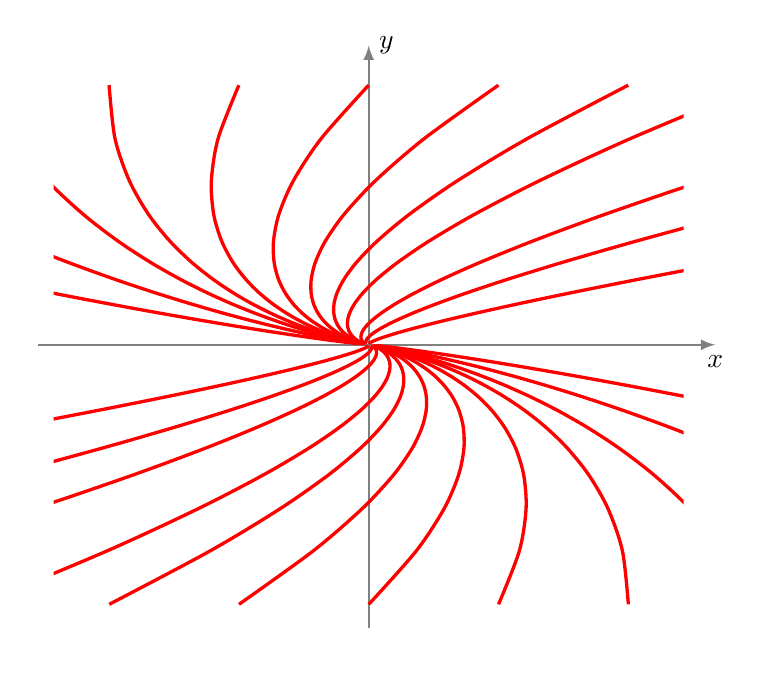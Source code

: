\newcommand{\spirale}{
   %\def\k{1}
   \draw [very thick, color=red,samples=25,smooth, domain=-5:0.5] 
            plot( 
                      {exp(\x) * ( \k+ 1*\x) )} ,
                      {exp(\x))} 
                    );    
   \draw [very thick, color=red,samples=25,smooth, domain=-5:0.5] 
            plot( 
                      {-exp(\x) * ( \k+ 1*\x) )} ,
                      {-exp(\x))} 
                    );    
    
}

\begin{tikzpicture}[scale=2]
     \draw[->,>=latex,thick, gray] (-2.1,0)--(2.2,0) node[below,black] {$x$};
     \draw[->,>=latex,thick, gray] (0,-1.8)--(0,1.9) node[right,black] {$y$};
   
\begin{scope}
    \clip (-2,-2) rectangle (2,2);
    %\spirale;
    \foreach \k in {-5,-3,-2,-1,-1.5,-0.5,0,0.5,1,2,3,5}{
    
        \spirale;

   }
\end{scope}

\end{tikzpicture}
